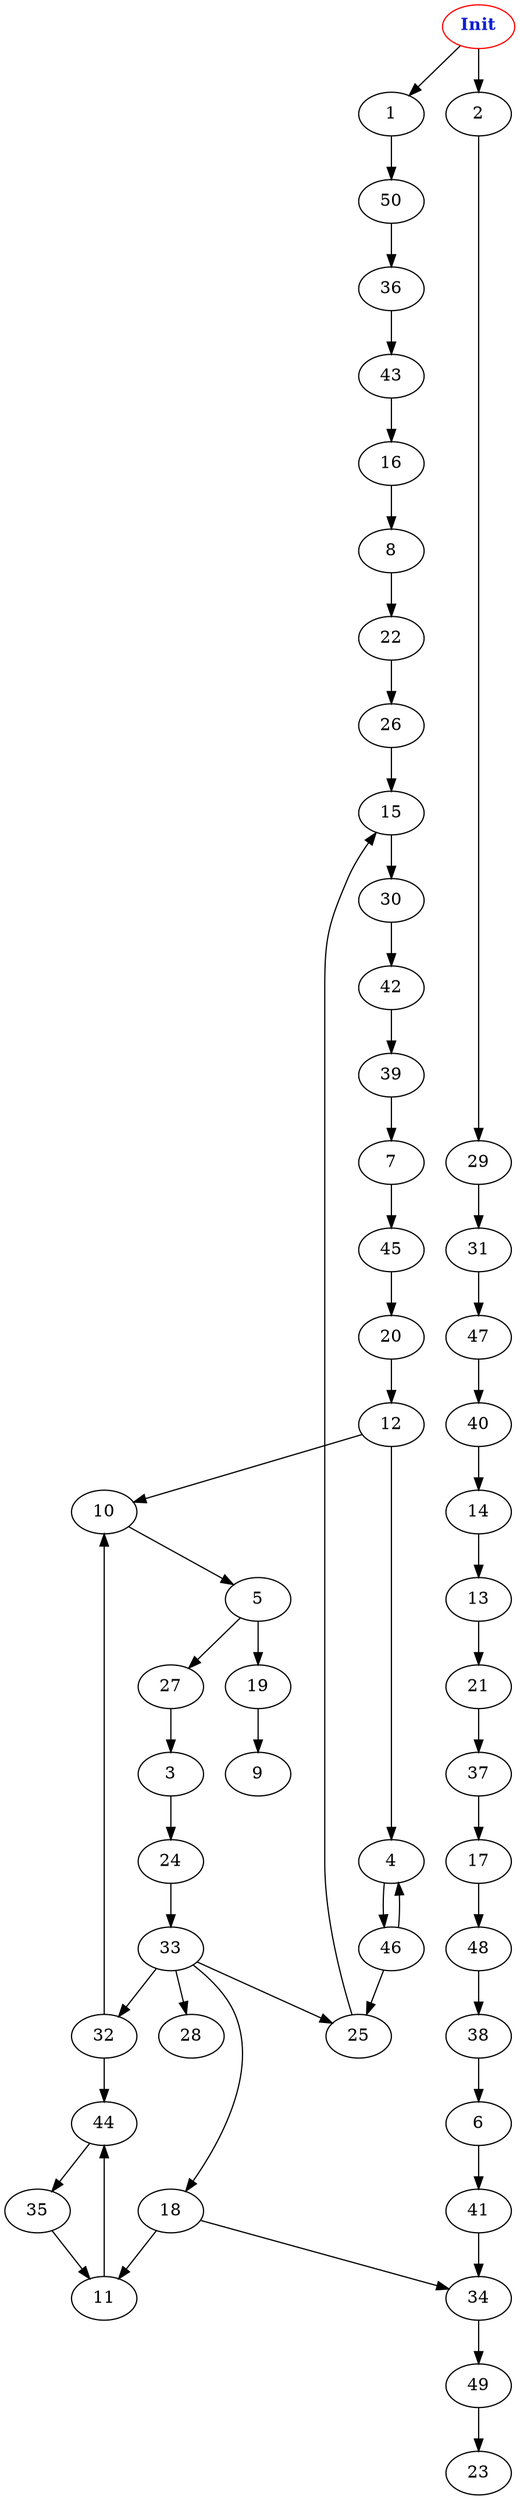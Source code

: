 digraph "Net Graph with 51 nodes" {
edge ["class"="link-class"]
"0" ["color"="red","label"=<<b>Init</b>>,"fontcolor"="#1020d0"]
"0" -> "1" ["weight"="3.0"]
"0" -> "2" ["weight"="4.0"]
"1" -> "50" ["weight"="3.0"]
"2" -> "29" ["weight"="1.0"]
"5" -> "27" ["weight"="4.0"]
"5" -> "19" ["weight"="7.0"]
"27" -> "3" ["weight"="6.0"]
"19" -> "9" ["weight"="3.0"]
"10" -> "5" ["weight"="2.0"]
"14" -> "13" ["weight"="8.0"]
"13" -> "21" ["weight"="4.0"]
"21" -> "37" ["weight"="8.0"]
"50" -> "36" ["weight"="8.0"]
"6" -> "41" ["weight"="9.0"]
"41" -> "34" ["weight"="2.0"]
"29" -> "31" ["weight"="8.0"]
"8" -> "22" ["weight"="1.0"]
"22" -> "26" ["weight"="5.0"]
"4" -> "46" ["weight"="1.0"]
"46" -> "4" ["weight"="8.0"]
"46" -> "25" ["weight"="9.0"]
"42" -> "39" ["weight"="5.0"]
"39" -> "7" ["weight"="4.0"]
"7" -> "45" ["weight"="1.0"]
"45" -> "20" ["weight"="8.0"]
"24" -> "33" ["weight"="8.0"]
"33" -> "25" ["weight"="5.0"]
"33" -> "28" ["weight"="5.0"]
"33" -> "32" ["weight"="6.0"]
"33" -> "18" ["weight"="1.0"]
"37" -> "17" ["weight"="5.0"]
"17" -> "48" ["weight"="8.0"]
"48" -> "38" ["weight"="3.0"]
"25" -> "15" ["weight"="4.0"]
"15" -> "30" ["weight"="4.0"]
"30" -> "42" ["weight"="9.0"]
"20" -> "12" ["weight"="7.0"]
"12" -> "4" ["weight"="6.0"]
"12" -> "10" ["weight"="2.0"]
"31" -> "47" ["weight"="5.0"]
"32" -> "44" ["weight"="3.0"]
"32" -> "10" ["weight"="9.0"]
"44" -> "35" ["weight"="3.0"]
"18" -> "11" ["weight"="6.0"]
"18" -> "34" ["weight"="1.0"]
"11" -> "44" ["weight"="7.0"]
"34" -> "49" ["weight"="5.0"]
"38" -> "6" ["weight"="9.0"]
"49" -> "23" ["weight"="5.0"]
"26" -> "15" ["weight"="4.0"]
"35" -> "11" ["weight"="1.0"]
"3" -> "24" ["weight"="6.0"]
"36" -> "43" ["weight"="1.0"]
"43" -> "16" ["weight"="4.0"]
"16" -> "8" ["weight"="3.0"]
"47" -> "40" ["weight"="5.0"]
"40" -> "14" ["weight"="8.0"]
}